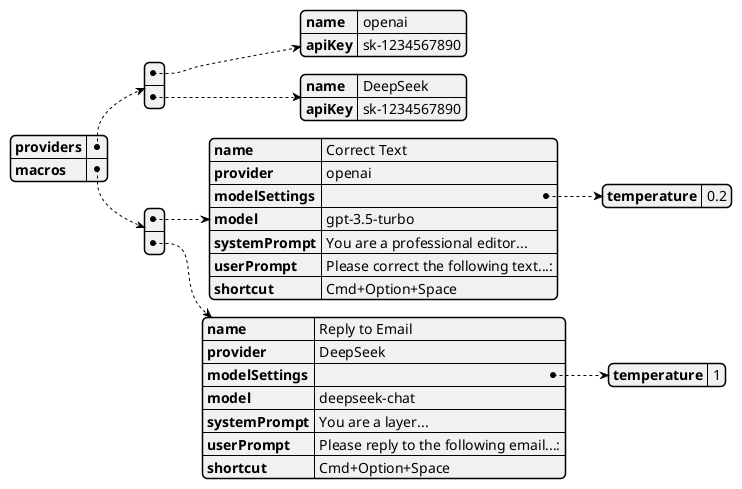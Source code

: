 
@startjson
{
    "providers": [
    {
        "name": "openai",
        "apiKey": "sk-1234567890"
    },
    {
        "name": "DeepSeek",
        "apiKey": "sk-1234567890"
    }
    ],
    "macros": [
    {
        "name": "Correct Text",
        "provider": "openai",
        "modelSettings": {
            "temperature": 0.2
        },
        "model": "gpt-3.5-turbo",
        "systemPrompt": "You are a professional editor...",
        "userPrompt": "Please correct the following text...:",
        "shortcut": "Cmd+Option+Space"
    },
    {
        "name": "Reply to Email",
        "provider": "DeepSeek",
        "modelSettings": {
            "temperature": 1
        },
        "model": "deepseek-chat",
        "systemPrompt": "You are a layer...",
        "userPrompt": "Please reply to the following email...:",
        "shortcut": "Cmd+Option+Space"
    }
    ]
}
@endjson
